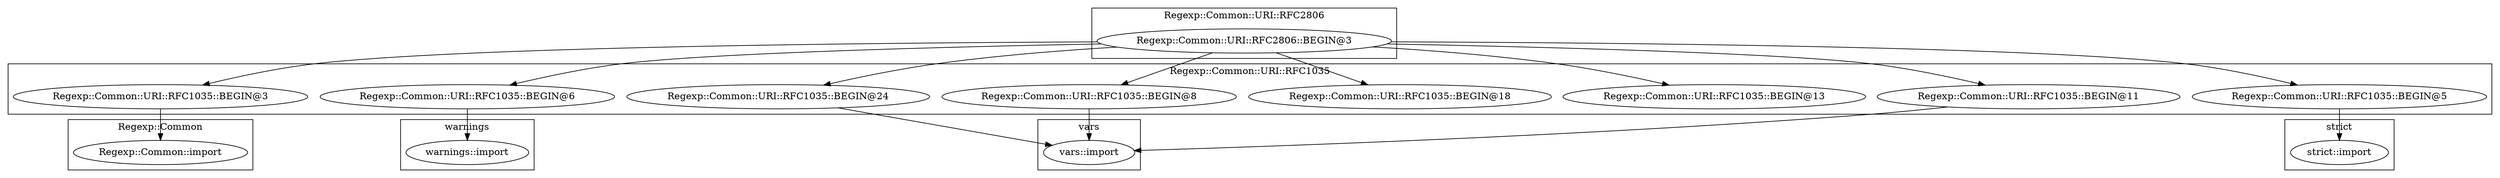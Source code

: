 digraph {
graph [overlap=false]
subgraph cluster_warnings {
	label="warnings";
	"warnings::import";
}
subgraph cluster_Regexp_Common_URI_RFC2806 {
	label="Regexp::Common::URI::RFC2806";
	"Regexp::Common::URI::RFC2806::BEGIN@3";
}
subgraph cluster_vars {
	label="vars";
	"vars::import";
}
subgraph cluster_strict {
	label="strict";
	"strict::import";
}
subgraph cluster_Regexp_Common {
	label="Regexp::Common";
	"Regexp::Common::import";
}
subgraph cluster_Regexp_Common_URI_RFC1035 {
	label="Regexp::Common::URI::RFC1035";
	"Regexp::Common::URI::RFC1035::BEGIN@3";
	"Regexp::Common::URI::RFC1035::BEGIN@6";
	"Regexp::Common::URI::RFC1035::BEGIN@13";
	"Regexp::Common::URI::RFC1035::BEGIN@18";
	"Regexp::Common::URI::RFC1035::BEGIN@8";
	"Regexp::Common::URI::RFC1035::BEGIN@24";
	"Regexp::Common::URI::RFC1035::BEGIN@5";
	"Regexp::Common::URI::RFC1035::BEGIN@11";
}
"Regexp::Common::URI::RFC2806::BEGIN@3" -> "Regexp::Common::URI::RFC1035::BEGIN@6";
"Regexp::Common::URI::RFC2806::BEGIN@3" -> "Regexp::Common::URI::RFC1035::BEGIN@3";
"Regexp::Common::URI::RFC1035::BEGIN@3" -> "Regexp::Common::import";
"Regexp::Common::URI::RFC2806::BEGIN@3" -> "Regexp::Common::URI::RFC1035::BEGIN@13";
"Regexp::Common::URI::RFC2806::BEGIN@3" -> "Regexp::Common::URI::RFC1035::BEGIN@24";
"Regexp::Common::URI::RFC2806::BEGIN@3" -> "Regexp::Common::URI::RFC1035::BEGIN@5";
"Regexp::Common::URI::RFC1035::BEGIN@6" -> "warnings::import";
"Regexp::Common::URI::RFC2806::BEGIN@3" -> "Regexp::Common::URI::RFC1035::BEGIN@18";
"Regexp::Common::URI::RFC2806::BEGIN@3" -> "Regexp::Common::URI::RFC1035::BEGIN@8";
"Regexp::Common::URI::RFC1035::BEGIN@24" -> "vars::import";
"Regexp::Common::URI::RFC1035::BEGIN@8" -> "vars::import";
"Regexp::Common::URI::RFC1035::BEGIN@11" -> "vars::import";
"Regexp::Common::URI::RFC1035::BEGIN@5" -> "strict::import";
"Regexp::Common::URI::RFC2806::BEGIN@3" -> "Regexp::Common::URI::RFC1035::BEGIN@11";
}
